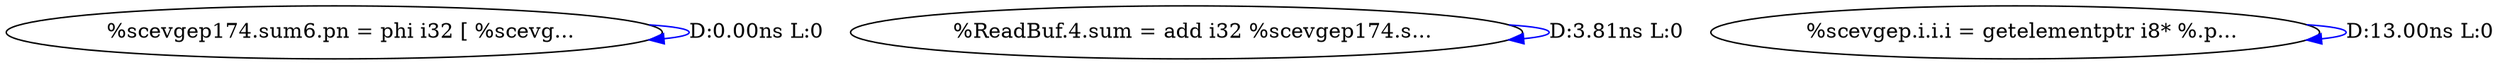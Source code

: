 digraph {
Node0x411e830[label="  %scevgep174.sum6.pn = phi i32 [ %scevg..."];
Node0x411e830 -> Node0x411e830[label="D:0.00ns L:0",color=blue];
Node0x411e970[label="  %ReadBuf.4.sum = add i32 %scevgep174.s..."];
Node0x411e970 -> Node0x411e970[label="D:3.81ns L:0",color=blue];
Node0x411eab0[label="  %scevgep.i.i.i = getelementptr i8* %.p..."];
Node0x411eab0 -> Node0x411eab0[label="D:13.00ns L:0",color=blue];
}
